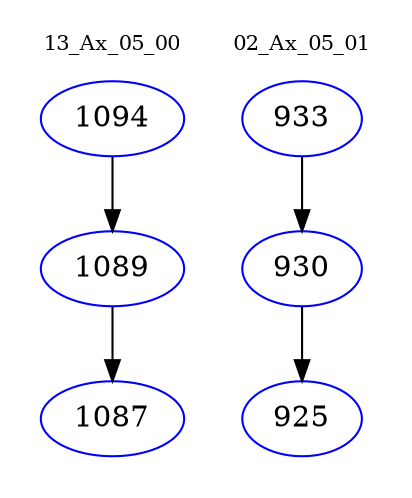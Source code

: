 digraph{
subgraph cluster_0 {
color = white
label = "13_Ax_05_00";
fontsize=10;
T0_1094 [label="1094", color="blue"]
T0_1094 -> T0_1089 [color="black"]
T0_1089 [label="1089", color="blue"]
T0_1089 -> T0_1087 [color="black"]
T0_1087 [label="1087", color="blue"]
}
subgraph cluster_1 {
color = white
label = "02_Ax_05_01";
fontsize=10;
T1_933 [label="933", color="blue"]
T1_933 -> T1_930 [color="black"]
T1_930 [label="930", color="blue"]
T1_930 -> T1_925 [color="black"]
T1_925 [label="925", color="blue"]
}
}
